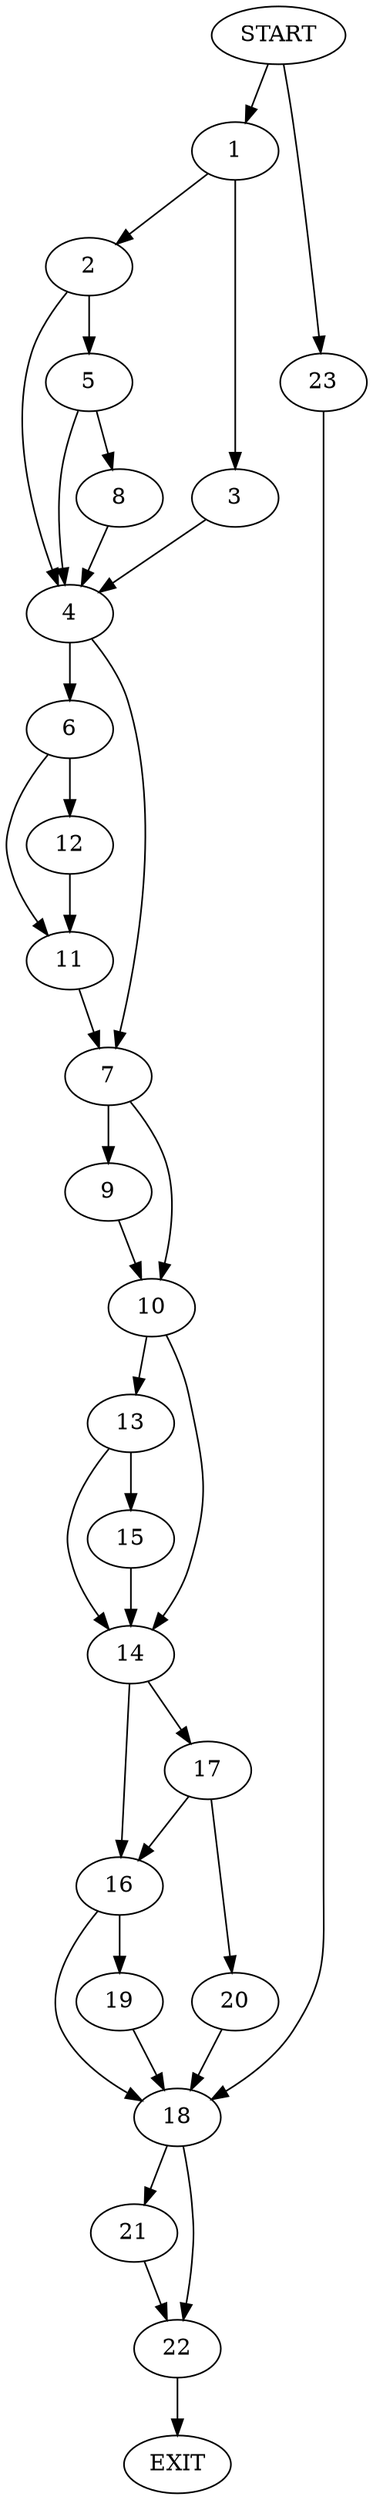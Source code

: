 digraph {
0 [label="START"]
24 [label="EXIT"]
0 -> 1
1 -> 2
1 -> 3
3 -> 4
2 -> 4
2 -> 5
4 -> 6
4 -> 7
5 -> 4
5 -> 8
8 -> 4
7 -> 9
7 -> 10
6 -> 11
6 -> 12
11 -> 7
12 -> 11
10 -> 13
10 -> 14
9 -> 10
13 -> 14
13 -> 15
14 -> 16
14 -> 17
15 -> 14
16 -> 18
16 -> 19
17 -> 16
17 -> 20
20 -> 18
18 -> 21
18 -> 22
19 -> 18
0 -> 23
23 -> 18
21 -> 22
22 -> 24
}
